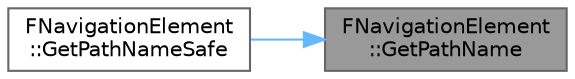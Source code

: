 digraph "FNavigationElement::GetPathName"
{
 // INTERACTIVE_SVG=YES
 // LATEX_PDF_SIZE
  bgcolor="transparent";
  edge [fontname=Helvetica,fontsize=10,labelfontname=Helvetica,labelfontsize=10];
  node [fontname=Helvetica,fontsize=10,shape=box,height=0.2,width=0.4];
  rankdir="RL";
  Node1 [id="Node000001",label="FNavigationElement\l::GetPathName",height=0.2,width=0.4,color="gray40", fillcolor="grey60", style="filled", fontcolor="black",tooltip=" "];
  Node1 -> Node2 [id="edge1_Node000001_Node000002",dir="back",color="steelblue1",style="solid",tooltip=" "];
  Node2 [id="Node000002",label="FNavigationElement\l::GetPathNameSafe",height=0.2,width=0.4,color="grey40", fillcolor="white", style="filled",URL="$d5/d73/structFNavigationElement.html#a3f8dedc01bc1b778b6c13c363c5628e2",tooltip=" "];
}
